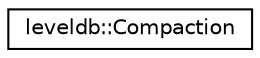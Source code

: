 digraph "Graphical Class Hierarchy"
{
  edge [fontname="Helvetica",fontsize="10",labelfontname="Helvetica",labelfontsize="10"];
  node [fontname="Helvetica",fontsize="10",shape=record];
  rankdir="LR";
  Node1 [label="leveldb::Compaction",height=0.2,width=0.4,color="black", fillcolor="white", style="filled",URL="$classleveldb_1_1_compaction.html"];
}
